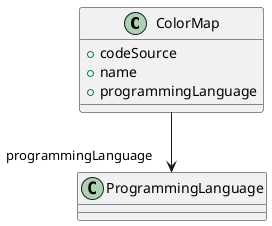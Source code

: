 @startuml
class ColorMap {
+codeSource
+name
+programmingLanguage

}
ColorMap -d-> "programmingLanguage" ProgrammingLanguage

@enduml